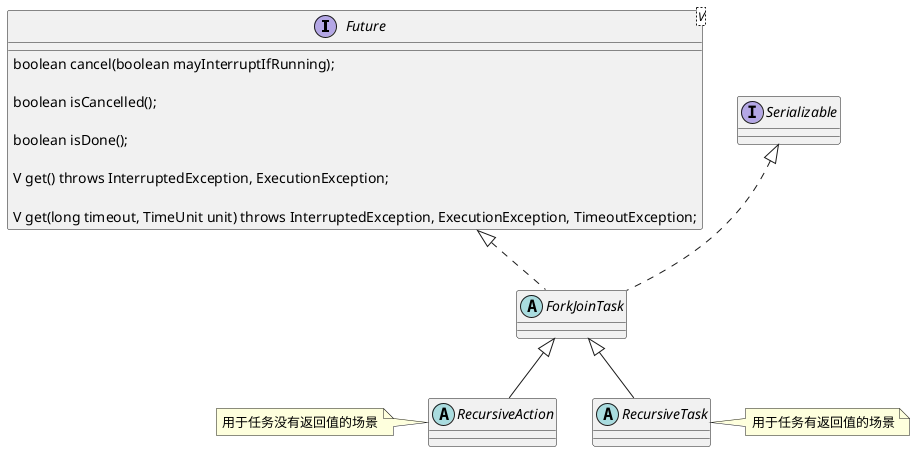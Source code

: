 @startuml

interface Future<V> {

    boolean cancel(boolean mayInterruptIfRunning);

    boolean isCancelled();

    boolean isDone();

    V get() throws InterruptedException, ExecutionException;

    V get(long timeout, TimeUnit unit) throws InterruptedException, ExecutionException, TimeoutException;
}

abstract class ForkJoinTask implements Future, Serializable {
}

abstract class RecursiveAction extends ForkJoinTask{
}
note left of RecursiveAction:用于任务没有返回值的场景
abstract class RecursiveTask extends ForkJoinTask{
}
note right of RecursiveTask:用于任务有返回值的场景
@enduml